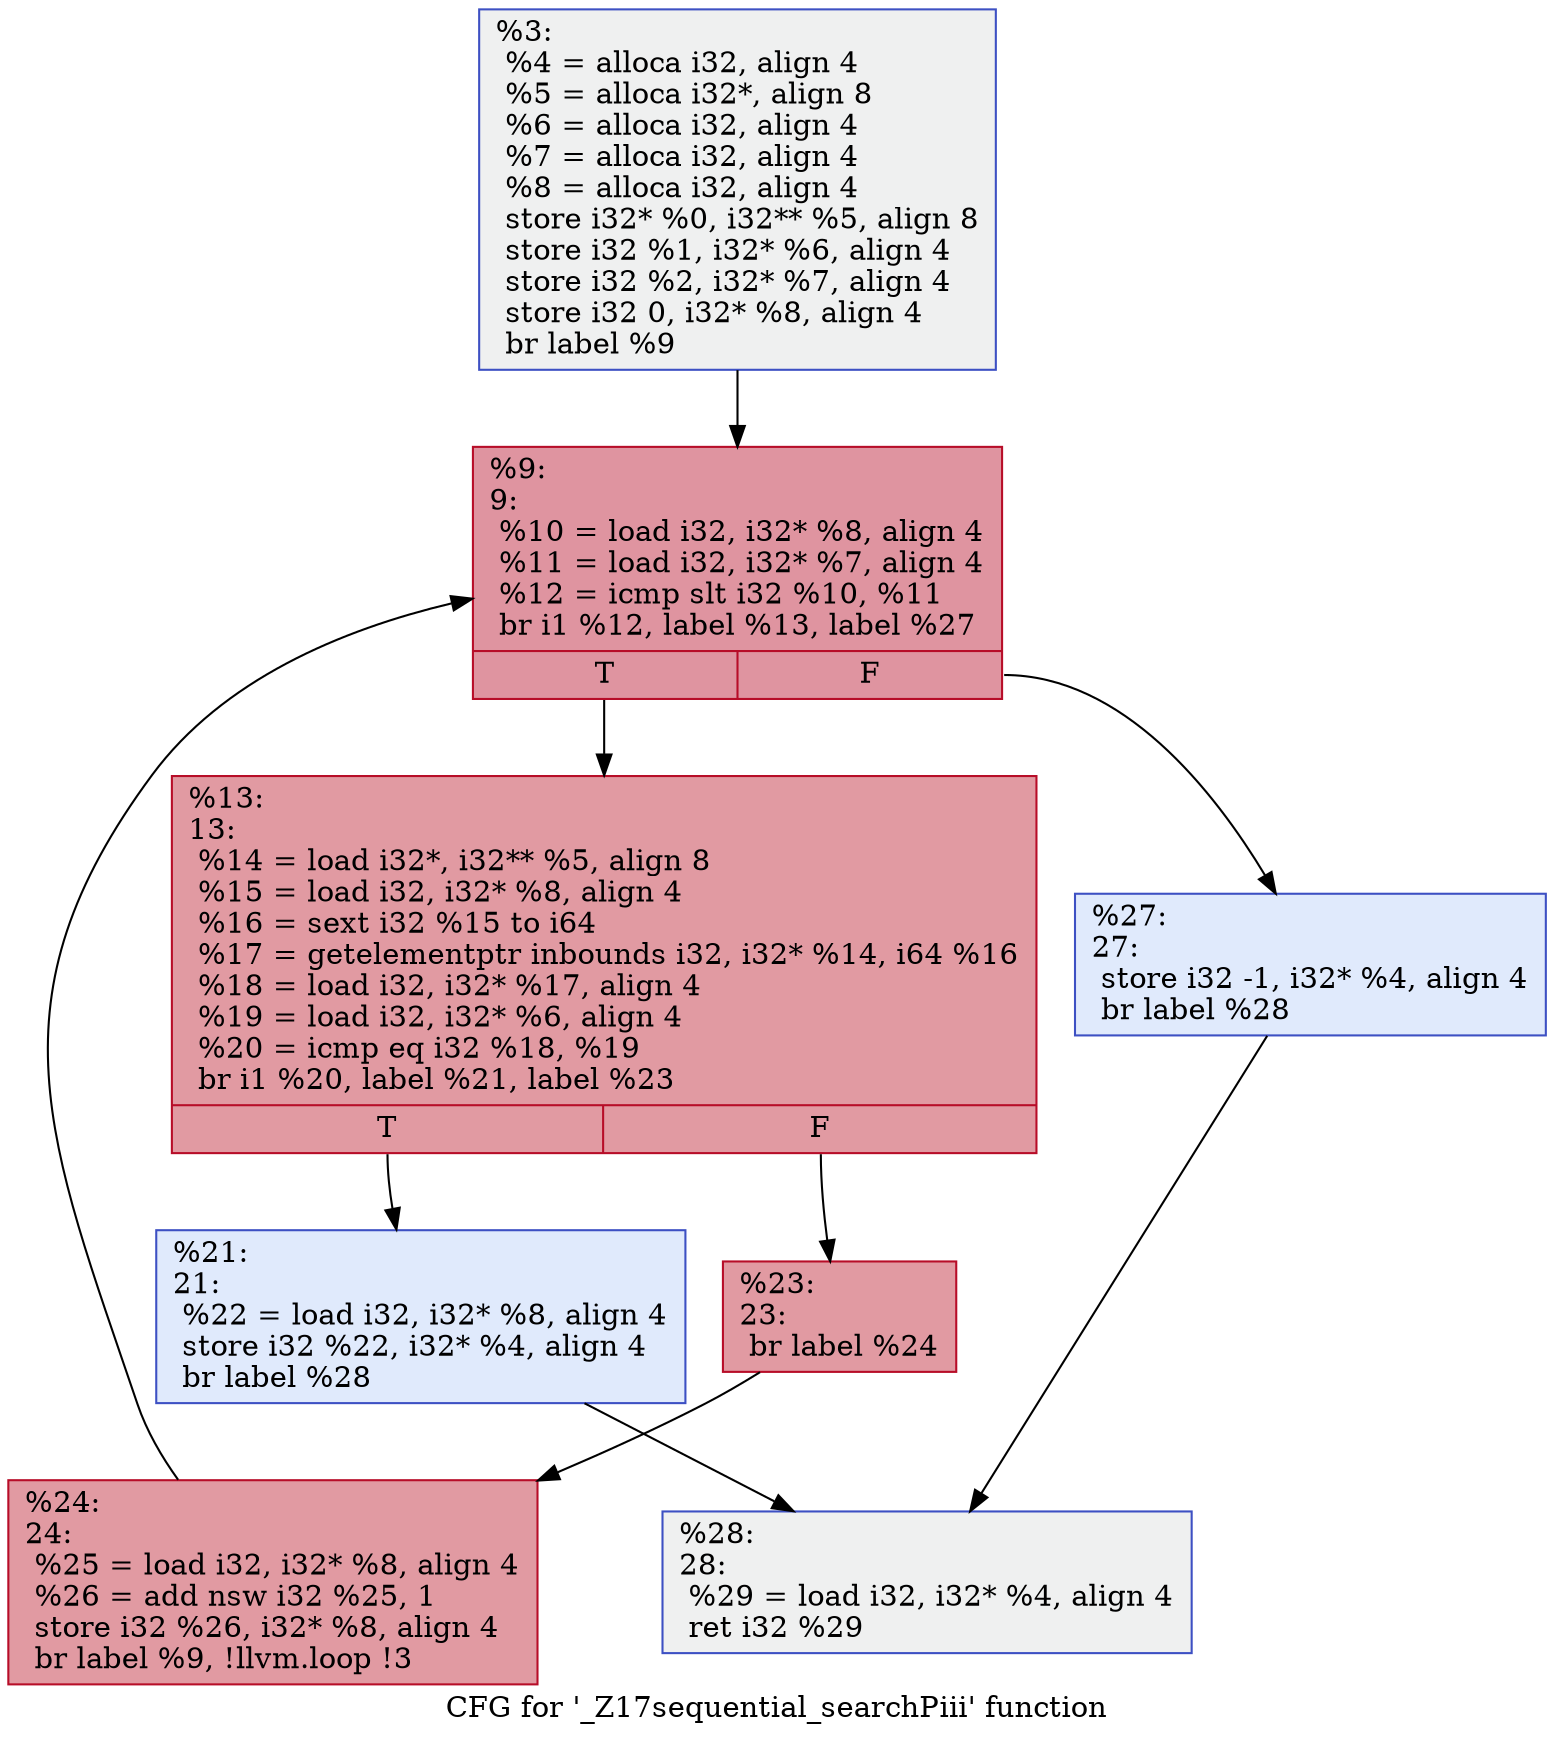 digraph "CFG for '_Z17sequential_searchPiii' function" {
	label="CFG for '_Z17sequential_searchPiii' function";

	Node0x1eefa5f16b0 [shape=record,color="#3d50c3ff", style=filled, fillcolor="#dbdcde70",label="{%3:\l  %4 = alloca i32, align 4\l  %5 = alloca i32*, align 8\l  %6 = alloca i32, align 4\l  %7 = alloca i32, align 4\l  %8 = alloca i32, align 4\l  store i32* %0, i32** %5, align 8\l  store i32 %1, i32* %6, align 4\l  store i32 %2, i32* %7, align 4\l  store i32 0, i32* %8, align 4\l  br label %9\l}"];
	Node0x1eefa5f16b0 -> Node0x1eefa5f0e40;
	Node0x1eefa5f0e40 [shape=record,color="#b70d28ff", style=filled, fillcolor="#b70d2870",label="{%9:\l9:                                                \l  %10 = load i32, i32* %8, align 4\l  %11 = load i32, i32* %7, align 4\l  %12 = icmp slt i32 %10, %11\l  br i1 %12, label %13, label %27\l|{<s0>T|<s1>F}}"];
	Node0x1eefa5f0e40:s0 -> Node0x1eefa5f0e90;
	Node0x1eefa5f0e40:s1 -> Node0x1eefa5f1890;
	Node0x1eefa5f0e90 [shape=record,color="#b70d28ff", style=filled, fillcolor="#bb1b2c70",label="{%13:\l13:                                               \l  %14 = load i32*, i32** %5, align 8\l  %15 = load i32, i32* %8, align 4\l  %16 = sext i32 %15 to i64\l  %17 = getelementptr inbounds i32, i32* %14, i64 %16\l  %18 = load i32, i32* %17, align 4\l  %19 = load i32, i32* %6, align 4\l  %20 = icmp eq i32 %18, %19\l  br i1 %20, label %21, label %23\l|{<s0>T|<s1>F}}"];
	Node0x1eefa5f0e90:s0 -> Node0x1eefa5f17a0;
	Node0x1eefa5f0e90:s1 -> Node0x1eefa5f1070;
	Node0x1eefa5f17a0 [shape=record,color="#3d50c3ff", style=filled, fillcolor="#b9d0f970",label="{%21:\l21:                                               \l  %22 = load i32, i32* %8, align 4\l  store i32 %22, i32* %4, align 4\l  br label %28\l}"];
	Node0x1eefa5f17a0 -> Node0x1eefa5f0c10;
	Node0x1eefa5f1070 [shape=record,color="#b70d28ff", style=filled, fillcolor="#bb1b2c70",label="{%23:\l23:                                               \l  br label %24\l}"];
	Node0x1eefa5f1070 -> Node0x1eefa5f1bb0;
	Node0x1eefa5f1bb0 [shape=record,color="#b70d28ff", style=filled, fillcolor="#bb1b2c70",label="{%24:\l24:                                               \l  %25 = load i32, i32* %8, align 4\l  %26 = add nsw i32 %25, 1\l  store i32 %26, i32* %8, align 4\l  br label %9, !llvm.loop !3\l}"];
	Node0x1eefa5f1bb0 -> Node0x1eefa5f0e40;
	Node0x1eefa5f1890 [shape=record,color="#3d50c3ff", style=filled, fillcolor="#b9d0f970",label="{%27:\l27:                                               \l  store i32 -1, i32* %4, align 4\l  br label %28\l}"];
	Node0x1eefa5f1890 -> Node0x1eefa5f0c10;
	Node0x1eefa5f0c10 [shape=record,color="#3d50c3ff", style=filled, fillcolor="#dbdcde70",label="{%28:\l28:                                               \l  %29 = load i32, i32* %4, align 4\l  ret i32 %29\l}"];
}
